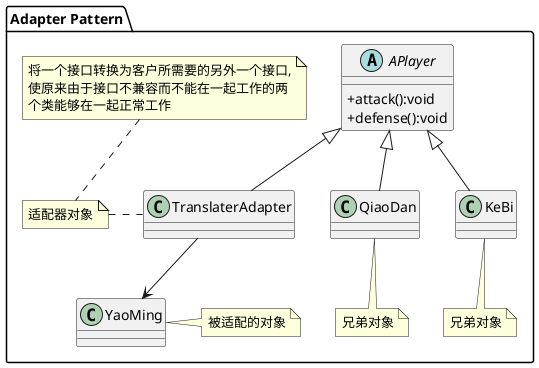 @startuml
skinparam classAttributeIconSize 0
package "Adapter Pattern"{
    abstract class APlayer{
        +attack():void
        +defense():void
    }
    class QiaoDan
    note bottom:兄弟对象
    class QiaoDan extends APlayer

    class KeBi
    note bottom:兄弟对象
    class KeBi extends APlayer
    class TranslaterAdapter extends APlayer
    class TranslaterAdapter
    note left:适配器对象
    note top:将一个接口转换为客户所需要的另外一个接口,\n使原来由于接口不兼容而不能在一起工作的两\n个类能够在一起正常工作
    TranslaterAdapter --> YaoMing
    class YaoMing
    note right:被适配的对象
}

@enduml
